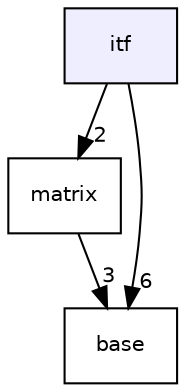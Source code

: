 digraph "itf" {
  compound=true
  node [ fontsize="10", fontname="Helvetica"];
  edge [ labelfontsize="10", labelfontname="Helvetica"];
  dir_32e73c41882ed4a4c395a3bf41490b9a [shape=box, label="itf", style="filled", fillcolor="#eeeeff", pencolor="black", URL="dir_32e73c41882ed4a4c395a3bf41490b9a.html"];
  dir_109f68d84cef4a133396a0be144fa9b1 [shape=box label="matrix" URL="dir_109f68d84cef4a133396a0be144fa9b1.html"];
  dir_e914ee4d4a44400f1fdb170cb4ead18a [shape=box label="base" URL="dir_e914ee4d4a44400f1fdb170cb4ead18a.html"];
  dir_109f68d84cef4a133396a0be144fa9b1->dir_e914ee4d4a44400f1fdb170cb4ead18a [headlabel="3", labeldistance=1.5 headhref="dir_000023_000000.html"];
  dir_32e73c41882ed4a4c395a3bf41490b9a->dir_109f68d84cef4a133396a0be144fa9b1 [headlabel="2", labeldistance=1.5 headhref="dir_000016_000023.html"];
  dir_32e73c41882ed4a4c395a3bf41490b9a->dir_e914ee4d4a44400f1fdb170cb4ead18a [headlabel="6", labeldistance=1.5 headhref="dir_000016_000000.html"];
}
